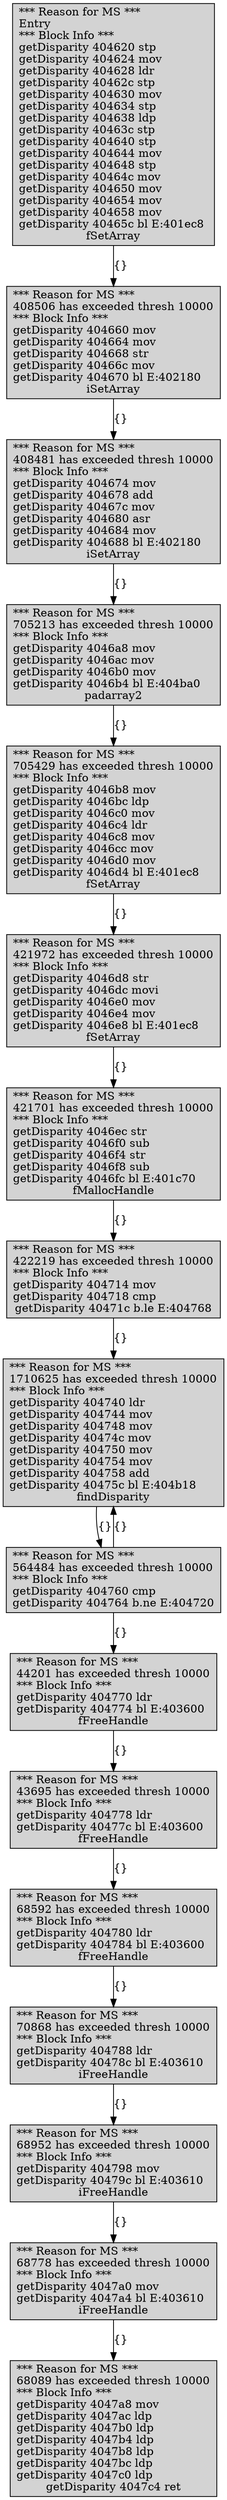 digraph "" {
	node [label="\N",
		shape=record,
		style=filled
	];
	"BB <getDisparity> 0x404620 - 0x40465c type: bl"	[label="*** Reason for MS ***
\lEntry
\l*** Block Info ***
\lgetDisparity 404620 stp  
\lgetDisparity 404624 mov  
\lgetDisparity 404628 \
ldr  
\lgetDisparity 40462c stp  
\lgetDisparity 404630 mov  
\lgetDisparity 404634 stp  
\lgetDisparity 404638 ldp  
\lgetDisparity \
40463c stp  
\lgetDisparity 404640 stp  
\lgetDisparity 404644 mov  
\lgetDisparity 404648 stp  
\lgetDisparity 40464c mov  
\lgetDisparity \
404650 mov  
\lgetDisparity 404654 mov  
\lgetDisparity 404658 mov  
\lgetDisparity 40465c bl E:401ec8 
\lfSetArray"];
	"BB <getDisparity> 0x404660 - 0x404670 type: bl"	[label="*** Reason for MS ***
\l408506 has exceeded thresh 10000
\l*** Block Info ***
\lgetDisparity 404660 mov  
\lgetDisparity 404664 \
mov  
\lgetDisparity 404668 str  
\lgetDisparity 40466c mov  
\lgetDisparity 404670 bl E:402180 
\liSetArray"];
	"BB <getDisparity> 0x404620 - 0x40465c type: bl" -> "BB <getDisparity> 0x404660 - 0x404670 type: bl"	[label="{}"];
	"BB <getDisparity> 0x404674 - 0x404688 type: bl"	[label="*** Reason for MS ***
\l408481 has exceeded thresh 10000
\l*** Block Info ***
\lgetDisparity 404674 mov  
\lgetDisparity 404678 \
add  
\lgetDisparity 40467c mov  
\lgetDisparity 404680 asr  
\lgetDisparity 404684 mov  
\lgetDisparity 404688 bl E:402180 
\liSetArray"];
	"BB <getDisparity> 0x404660 - 0x404670 type: bl" -> "BB <getDisparity> 0x404674 - 0x404688 type: bl"	[label="{}"];
	"BB <getDisparity> 0x4046a8 - 0x4046b4 type: bl"	[label="*** Reason for MS ***
\l705213 has exceeded thresh 10000
\l*** Block Info ***
\lgetDisparity 4046a8 mov  
\lgetDisparity 4046ac \
mov  
\lgetDisparity 4046b0 mov  
\lgetDisparity 4046b4 bl E:404ba0 
\lpadarray2"];
	"BB <getDisparity> 0x404674 - 0x404688 type: bl" -> "BB <getDisparity> 0x4046a8 - 0x4046b4 type: bl"	[label="{}"];
	"BB <getDisparity> 0x4046b8 - 0x4046d4 type: bl"	[label="*** Reason for MS ***
\l705429 has exceeded thresh 10000
\l*** Block Info ***
\lgetDisparity 4046b8 mov  
\lgetDisparity 4046bc \
ldp  
\lgetDisparity 4046c0 mov  
\lgetDisparity 4046c4 ldr  
\lgetDisparity 4046c8 mov  
\lgetDisparity 4046cc mov  
\lgetDisparity \
4046d0 mov  
\lgetDisparity 4046d4 bl E:401ec8 
\lfSetArray"];
	"BB <getDisparity> 0x4046a8 - 0x4046b4 type: bl" -> "BB <getDisparity> 0x4046b8 - 0x4046d4 type: bl"	[label="{}"];
	"BB <getDisparity> 0x4046d8 - 0x4046e8 type: bl"	[label="*** Reason for MS ***
\l421972 has exceeded thresh 10000
\l*** Block Info ***
\lgetDisparity 4046d8 str  
\lgetDisparity 4046dc \
movi  
\lgetDisparity 4046e0 mov  
\lgetDisparity 4046e4 mov  
\lgetDisparity 4046e8 bl E:401ec8 
\lfSetArray"];
	"BB <getDisparity> 0x4046b8 - 0x4046d4 type: bl" -> "BB <getDisparity> 0x4046d8 - 0x4046e8 type: bl"	[label="{}"];
	"BB <getDisparity> 0x4046ec - 0x4046fc type: bl"	[label="*** Reason for MS ***
\l421701 has exceeded thresh 10000
\l*** Block Info ***
\lgetDisparity 4046ec str  
\lgetDisparity 4046f0 \
sub  
\lgetDisparity 4046f4 str  
\lgetDisparity 4046f8 sub  
\lgetDisparity 4046fc bl E:401c70 
\lfMallocHandle"];
	"BB <getDisparity> 0x4046d8 - 0x4046e8 type: bl" -> "BB <getDisparity> 0x4046ec - 0x4046fc type: bl"	[label="{}"];
	"BB <getDisparity> 0x404714 - 0x40471c type: b.le"	[label="*** Reason for MS ***
\l422219 has exceeded thresh 10000
\l*** Block Info ***
\lgetDisparity 404714 mov  
\lgetDisparity 404718 \
cmp  
\lgetDisparity 40471c b.le E:404768 "];
	"BB <getDisparity> 0x4046ec - 0x4046fc type: bl" -> "BB <getDisparity> 0x404714 - 0x40471c type: b.le"	[label="{}"];
	"BB <getDisparity> 0x404740 - 0x40475c type: bl"	[label="*** Reason for MS ***
\l1710625 has exceeded thresh 10000
\l*** Block Info ***
\lgetDisparity 404740 ldr  
\lgetDisparity 404744 \
mov  
\lgetDisparity 404748 mov  
\lgetDisparity 40474c mov  
\lgetDisparity 404750 mov  
\lgetDisparity 404754 mov  
\lgetDisparity \
404758 add  
\lgetDisparity 40475c bl E:404b18 
\lfindDisparity"];
	"BB <getDisparity> 0x404714 - 0x40471c type: b.le" -> "BB <getDisparity> 0x404740 - 0x40475c type: bl"	[label="{}"];
	"BB <getDisparity> 0x404760 - 0x404764 type: b.ne"	[label="*** Reason for MS ***
\l564484 has exceeded thresh 10000
\l*** Block Info ***
\lgetDisparity 404760 cmp  
\lgetDisparity 404764 \
b.ne E:404720 "];
	"BB <getDisparity> 0x404740 - 0x40475c type: bl" -> "BB <getDisparity> 0x404760 - 0x404764 type: b.ne"	[label="{}"];
	"BB <getDisparity> 0x404760 - 0x404764 type: b.ne" -> "BB <getDisparity> 0x404740 - 0x40475c type: bl"	[label="{}"];
	"BB <getDisparity> 0x404770 - 0x404774 type: bl"	[label="*** Reason for MS ***
\l44201 has exceeded thresh 10000
\l*** Block Info ***
\lgetDisparity 404770 ldr  
\lgetDisparity 404774 bl \
E:403600 
\lfFreeHandle"];
	"BB <getDisparity> 0x404760 - 0x404764 type: b.ne" -> "BB <getDisparity> 0x404770 - 0x404774 type: bl"	[label="{}"];
	"BB <getDisparity> 0x404778 - 0x40477c type: bl"	[label="*** Reason for MS ***
\l43695 has exceeded thresh 10000
\l*** Block Info ***
\lgetDisparity 404778 ldr  
\lgetDisparity 40477c bl \
E:403600 
\lfFreeHandle"];
	"BB <getDisparity> 0x404770 - 0x404774 type: bl" -> "BB <getDisparity> 0x404778 - 0x40477c type: bl"	[label="{}"];
	"BB <getDisparity> 0x404780 - 0x404784 type: bl"	[label="*** Reason for MS ***
\l68592 has exceeded thresh 10000
\l*** Block Info ***
\lgetDisparity 404780 ldr  
\lgetDisparity 404784 bl \
E:403600 
\lfFreeHandle"];
	"BB <getDisparity> 0x404778 - 0x40477c type: bl" -> "BB <getDisparity> 0x404780 - 0x404784 type: bl"	[label="{}"];
	"BB <getDisparity> 0x404788 - 0x40478c type: bl"	[label="*** Reason for MS ***
\l70868 has exceeded thresh 10000
\l*** Block Info ***
\lgetDisparity 404788 ldr  
\lgetDisparity 40478c bl \
E:403610 
\liFreeHandle"];
	"BB <getDisparity> 0x404780 - 0x404784 type: bl" -> "BB <getDisparity> 0x404788 - 0x40478c type: bl"	[label="{}"];
	"BB <getDisparity> 0x404798 - 0x40479c type: bl"	[label="*** Reason for MS ***
\l68952 has exceeded thresh 10000
\l*** Block Info ***
\lgetDisparity 404798 mov  
\lgetDisparity 40479c bl \
E:403610 
\liFreeHandle"];
	"BB <getDisparity> 0x404788 - 0x40478c type: bl" -> "BB <getDisparity> 0x404798 - 0x40479c type: bl"	[label="{}"];
	"BB <getDisparity> 0x4047a0 - 0x4047a4 type: bl"	[label="*** Reason for MS ***
\l68778 has exceeded thresh 10000
\l*** Block Info ***
\lgetDisparity 4047a0 mov  
\lgetDisparity 4047a4 bl \
E:403610 
\liFreeHandle"];
	"BB <getDisparity> 0x404798 - 0x40479c type: bl" -> "BB <getDisparity> 0x4047a0 - 0x4047a4 type: bl"	[label="{}"];
	"BB <getDisparity> 0x4047a8 - 0x4047c4 type: ret"	[label="*** Reason for MS ***
\l68089 has exceeded thresh 10000
\l*** Block Info ***
\lgetDisparity 4047a8 mov  
\lgetDisparity 4047ac ldp  
\lgetDisparity \
4047b0 ldp  
\lgetDisparity 4047b4 ldp  
\lgetDisparity 4047b8 ldp  
\lgetDisparity 4047bc ldp  
\lgetDisparity 4047c0 ldp  
\lgetDisparity \
4047c4 ret  "];
	"BB <getDisparity> 0x4047a0 - 0x4047a4 type: bl" -> "BB <getDisparity> 0x4047a8 - 0x4047c4 type: ret"	[label="{}"];
}
